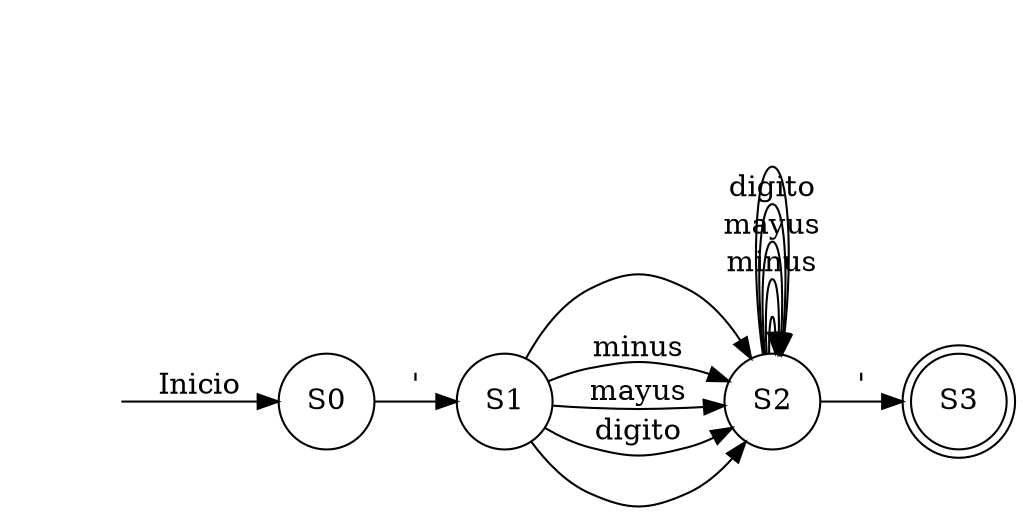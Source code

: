 digraph afd {
rankdir=LR;
"S0"[shape=circle,label="S0"]
"S1"[shape=circle,label="S1"]
"S2"[shape=circle,label="S2"]
"S3"[shape=circle,label="S3"]
"S3"[shape=doublecircle,label="S3"]
"S0"->"S1"[label="\'"]
"S1"->"S2"[label="\n"]
"S1"->"S2"[label="minus"]
"S1"->"S2"[label="mayus"]
"S1"->"S2"[label="digito"]
"S1"->"S2"[label=" "]
"S2"->"S3"[label="\'"]
"S2"->"S2"[label="\n"]
"S2"->"S2"[label="minus"]
"S2"->"S2"[label="mayus"]
"S2"->"S2"[label="digito"]
"S2"->"S2"[label=" "]
vacio[shape=none, style=invisible]
vacio -> S0[label="Inicio"]
}